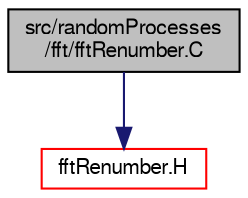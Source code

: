 digraph "src/randomProcesses/fft/fftRenumber.C"
{
  bgcolor="transparent";
  edge [fontname="FreeSans",fontsize="10",labelfontname="FreeSans",labelfontsize="10"];
  node [fontname="FreeSans",fontsize="10",shape=record];
  Node1 [label="src/randomProcesses\l/fft/fftRenumber.C",height=0.2,width=0.4,color="black", fillcolor="grey75", style="filled" fontcolor="black"];
  Node1 -> Node2 [color="midnightblue",fontsize="10",style="solid",fontname="FreeSans"];
  Node2 [label="fftRenumber.H",height=0.2,width=0.4,color="red",URL="$a08972.html",tooltip="Multi-dimensional renumbering used in the Numerical Recipes fft routine. "];
}
